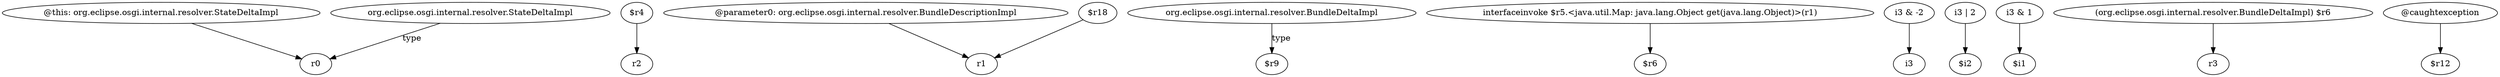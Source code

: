 digraph g {
0[label="@this: org.eclipse.osgi.internal.resolver.StateDeltaImpl"]
1[label="r0"]
0->1[label=""]
2[label="$r4"]
3[label="r2"]
2->3[label=""]
4[label="@parameter0: org.eclipse.osgi.internal.resolver.BundleDescriptionImpl"]
5[label="r1"]
4->5[label=""]
6[label="org.eclipse.osgi.internal.resolver.BundleDeltaImpl"]
7[label="$r9"]
6->7[label="type"]
8[label="interfaceinvoke $r5.<java.util.Map: java.lang.Object get(java.lang.Object)>(r1)"]
9[label="$r6"]
8->9[label=""]
10[label="i3 & -2"]
11[label="i3"]
10->11[label=""]
12[label="i3 | 2"]
13[label="$i2"]
12->13[label=""]
14[label="org.eclipse.osgi.internal.resolver.StateDeltaImpl"]
14->1[label="type"]
15[label="i3 & 1"]
16[label="$i1"]
15->16[label=""]
17[label="(org.eclipse.osgi.internal.resolver.BundleDeltaImpl) $r6"]
18[label="r3"]
17->18[label=""]
19[label="@caughtexception"]
20[label="$r12"]
19->20[label=""]
21[label="$r18"]
21->5[label=""]
}